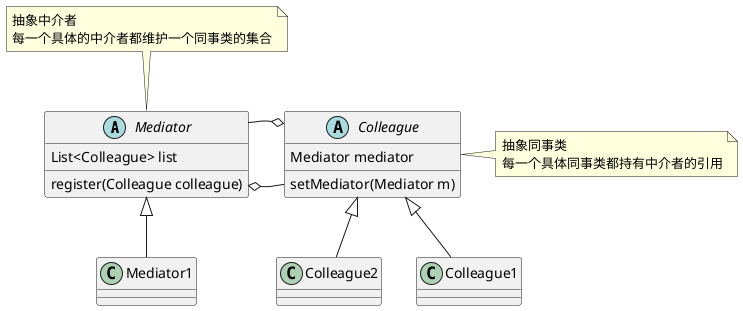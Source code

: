 @startuml

abstract class Mediator{
    List<Colleague> list
    register(Colleague colleague)
}
note top
抽象中介者
每一个具体的中介者都维护一个同事类的集合
end note

class Mediator1{
}

abstract class Colleague{
    Mediator mediator
    setMediator(Mediator m)
}
note right
抽象同事类
每一个具体同事类都持有中介者的引用
end note

class Colleague1{}

class Colleague2{}

Mediator <|-- Mediator1
Mediator o- Colleague
Mediator -o Colleague
Colleague <|-- Colleague1
Colleague <|-- Colleague2

@enduml